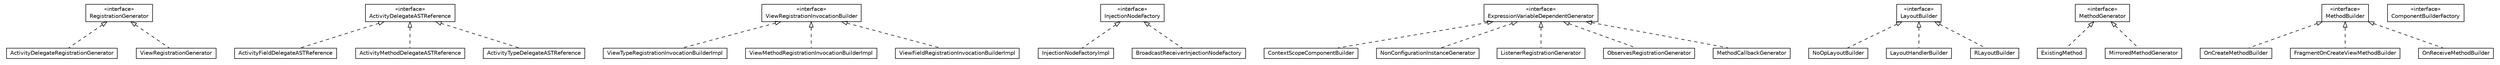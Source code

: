 #!/usr/local/bin/dot
#
# Class diagram 
# Generated by UMLGraph version 5.1 (http://www.umlgraph.org/)
#

digraph G {
	edge [fontname="Helvetica",fontsize=10,labelfontname="Helvetica",labelfontsize=10];
	node [fontname="Helvetica",fontsize=10,shape=plaintext];
	nodesep=0.25;
	ranksep=0.5;
	// org.androidtransfuse.gen.componentBuilder.RegistrationGenerator
	c8411 [label=<<table title="org.androidtransfuse.gen.componentBuilder.RegistrationGenerator" border="0" cellborder="1" cellspacing="0" cellpadding="2" port="p" href="./RegistrationGenerator.html">
		<tr><td><table border="0" cellspacing="0" cellpadding="1">
<tr><td align="center" balign="center"> &#171;interface&#187; </td></tr>
<tr><td align="center" balign="center"> RegistrationGenerator </td></tr>
		</table></td></tr>
		</table>>, fontname="Helvetica", fontcolor="black", fontsize=10.0];
	// org.androidtransfuse.gen.componentBuilder.ActivityFieldDelegateASTReference
	c8412 [label=<<table title="org.androidtransfuse.gen.componentBuilder.ActivityFieldDelegateASTReference" border="0" cellborder="1" cellspacing="0" cellpadding="2" port="p" href="./ActivityFieldDelegateASTReference.html">
		<tr><td><table border="0" cellspacing="0" cellpadding="1">
<tr><td align="center" balign="center"> ActivityFieldDelegateASTReference </td></tr>
		</table></td></tr>
		</table>>, fontname="Helvetica", fontcolor="black", fontsize=10.0];
	// org.androidtransfuse.gen.componentBuilder.ViewRegistrationInvocationBuilder
	c8413 [label=<<table title="org.androidtransfuse.gen.componentBuilder.ViewRegistrationInvocationBuilder" border="0" cellborder="1" cellspacing="0" cellpadding="2" port="p" href="./ViewRegistrationInvocationBuilder.html">
		<tr><td><table border="0" cellspacing="0" cellpadding="1">
<tr><td align="center" balign="center"> &#171;interface&#187; </td></tr>
<tr><td align="center" balign="center"> ViewRegistrationInvocationBuilder </td></tr>
		</table></td></tr>
		</table>>, fontname="Helvetica", fontcolor="black", fontsize=10.0];
	// org.androidtransfuse.gen.componentBuilder.InjectionNodeFactoryImpl
	c8414 [label=<<table title="org.androidtransfuse.gen.componentBuilder.InjectionNodeFactoryImpl" border="0" cellborder="1" cellspacing="0" cellpadding="2" port="p" href="./InjectionNodeFactoryImpl.html">
		<tr><td><table border="0" cellspacing="0" cellpadding="1">
<tr><td align="center" balign="center"> InjectionNodeFactoryImpl </td></tr>
		</table></td></tr>
		</table>>, fontname="Helvetica", fontcolor="black", fontsize=10.0];
	// org.androidtransfuse.gen.componentBuilder.ContextScopeComponentBuilder
	c8415 [label=<<table title="org.androidtransfuse.gen.componentBuilder.ContextScopeComponentBuilder" border="0" cellborder="1" cellspacing="0" cellpadding="2" port="p" href="./ContextScopeComponentBuilder.html">
		<tr><td><table border="0" cellspacing="0" cellpadding="1">
<tr><td align="center" balign="center"> ContextScopeComponentBuilder </td></tr>
		</table></td></tr>
		</table>>, fontname="Helvetica", fontcolor="black", fontsize=10.0];
	// org.androidtransfuse.gen.componentBuilder.NoOpLayoutBuilder
	c8416 [label=<<table title="org.androidtransfuse.gen.componentBuilder.NoOpLayoutBuilder" border="0" cellborder="1" cellspacing="0" cellpadding="2" port="p" href="./NoOpLayoutBuilder.html">
		<tr><td><table border="0" cellspacing="0" cellpadding="1">
<tr><td align="center" balign="center"> NoOpLayoutBuilder </td></tr>
		</table></td></tr>
		</table>>, fontname="Helvetica", fontcolor="black", fontsize=10.0];
	// org.androidtransfuse.gen.componentBuilder.ActivityDelegateRegistrationGenerator
	c8417 [label=<<table title="org.androidtransfuse.gen.componentBuilder.ActivityDelegateRegistrationGenerator" border="0" cellborder="1" cellspacing="0" cellpadding="2" port="p" href="./ActivityDelegateRegistrationGenerator.html">
		<tr><td><table border="0" cellspacing="0" cellpadding="1">
<tr><td align="center" balign="center"> ActivityDelegateRegistrationGenerator </td></tr>
		</table></td></tr>
		</table>>, fontname="Helvetica", fontcolor="black", fontsize=10.0];
	// org.androidtransfuse.gen.componentBuilder.InjectionNodeFactory
	c8418 [label=<<table title="org.androidtransfuse.gen.componentBuilder.InjectionNodeFactory" border="0" cellborder="1" cellspacing="0" cellpadding="2" port="p" href="./InjectionNodeFactory.html">
		<tr><td><table border="0" cellspacing="0" cellpadding="1">
<tr><td align="center" balign="center"> &#171;interface&#187; </td></tr>
<tr><td align="center" balign="center"> InjectionNodeFactory </td></tr>
		</table></td></tr>
		</table>>, fontname="Helvetica", fontcolor="black", fontsize=10.0];
	// org.androidtransfuse.gen.componentBuilder.ViewTypeRegistrationInvocationBuilderImpl
	c8419 [label=<<table title="org.androidtransfuse.gen.componentBuilder.ViewTypeRegistrationInvocationBuilderImpl" border="0" cellborder="1" cellspacing="0" cellpadding="2" port="p" href="./ViewTypeRegistrationInvocationBuilderImpl.html">
		<tr><td><table border="0" cellspacing="0" cellpadding="1">
<tr><td align="center" balign="center"> ViewTypeRegistrationInvocationBuilderImpl </td></tr>
		</table></td></tr>
		</table>>, fontname="Helvetica", fontcolor="black", fontsize=10.0];
	// org.androidtransfuse.gen.componentBuilder.ActivityMethodDelegateASTReference
	c8420 [label=<<table title="org.androidtransfuse.gen.componentBuilder.ActivityMethodDelegateASTReference" border="0" cellborder="1" cellspacing="0" cellpadding="2" port="p" href="./ActivityMethodDelegateASTReference.html">
		<tr><td><table border="0" cellspacing="0" cellpadding="1">
<tr><td align="center" balign="center"> ActivityMethodDelegateASTReference </td></tr>
		</table></td></tr>
		</table>>, fontname="Helvetica", fontcolor="black", fontsize=10.0];
	// org.androidtransfuse.gen.componentBuilder.NonConfigurationInstanceGenerator
	c8421 [label=<<table title="org.androidtransfuse.gen.componentBuilder.NonConfigurationInstanceGenerator" border="0" cellborder="1" cellspacing="0" cellpadding="2" port="p" href="./NonConfigurationInstanceGenerator.html">
		<tr><td><table border="0" cellspacing="0" cellpadding="1">
<tr><td align="center" balign="center"> NonConfigurationInstanceGenerator </td></tr>
		</table></td></tr>
		</table>>, fontname="Helvetica", fontcolor="black", fontsize=10.0];
	// org.androidtransfuse.gen.componentBuilder.LayoutHandlerBuilder
	c8422 [label=<<table title="org.androidtransfuse.gen.componentBuilder.LayoutHandlerBuilder" border="0" cellborder="1" cellspacing="0" cellpadding="2" port="p" href="./LayoutHandlerBuilder.html">
		<tr><td><table border="0" cellspacing="0" cellpadding="1">
<tr><td align="center" balign="center"> LayoutHandlerBuilder </td></tr>
		</table></td></tr>
		</table>>, fontname="Helvetica", fontcolor="black", fontsize=10.0];
	// org.androidtransfuse.gen.componentBuilder.ListenerRegistrationGenerator
	c8423 [label=<<table title="org.androidtransfuse.gen.componentBuilder.ListenerRegistrationGenerator" border="0" cellborder="1" cellspacing="0" cellpadding="2" port="p" href="./ListenerRegistrationGenerator.html">
		<tr><td><table border="0" cellspacing="0" cellpadding="1">
<tr><td align="center" balign="center"> ListenerRegistrationGenerator </td></tr>
		</table></td></tr>
		</table>>, fontname="Helvetica", fontcolor="black", fontsize=10.0];
	// org.androidtransfuse.gen.componentBuilder.MethodGenerator
	c8424 [label=<<table title="org.androidtransfuse.gen.componentBuilder.MethodGenerator" border="0" cellborder="1" cellspacing="0" cellpadding="2" port="p" href="./MethodGenerator.html">
		<tr><td><table border="0" cellspacing="0" cellpadding="1">
<tr><td align="center" balign="center"> &#171;interface&#187; </td></tr>
<tr><td align="center" balign="center"> MethodGenerator </td></tr>
		</table></td></tr>
		</table>>, fontname="Helvetica", fontcolor="black", fontsize=10.0];
	// org.androidtransfuse.gen.componentBuilder.ObservesRegistrationGenerator
	c8425 [label=<<table title="org.androidtransfuse.gen.componentBuilder.ObservesRegistrationGenerator" border="0" cellborder="1" cellspacing="0" cellpadding="2" port="p" href="./ObservesRegistrationGenerator.html">
		<tr><td><table border="0" cellspacing="0" cellpadding="1">
<tr><td align="center" balign="center"> ObservesRegistrationGenerator </td></tr>
		</table></td></tr>
		</table>>, fontname="Helvetica", fontcolor="black", fontsize=10.0];
	// org.androidtransfuse.gen.componentBuilder.ExistingMethod
	c8426 [label=<<table title="org.androidtransfuse.gen.componentBuilder.ExistingMethod" border="0" cellborder="1" cellspacing="0" cellpadding="2" port="p" href="./ExistingMethod.html">
		<tr><td><table border="0" cellspacing="0" cellpadding="1">
<tr><td align="center" balign="center"> ExistingMethod </td></tr>
		</table></td></tr>
		</table>>, fontname="Helvetica", fontcolor="black", fontsize=10.0];
	// org.androidtransfuse.gen.componentBuilder.ActivityDelegateASTReference
	c8427 [label=<<table title="org.androidtransfuse.gen.componentBuilder.ActivityDelegateASTReference" border="0" cellborder="1" cellspacing="0" cellpadding="2" port="p" href="./ActivityDelegateASTReference.html">
		<tr><td><table border="0" cellspacing="0" cellpadding="1">
<tr><td align="center" balign="center"> &#171;interface&#187; </td></tr>
<tr><td align="center" balign="center"> ActivityDelegateASTReference </td></tr>
		</table></td></tr>
		</table>>, fontname="Helvetica", fontcolor="black", fontsize=10.0];
	// org.androidtransfuse.gen.componentBuilder.MethodCallbackGenerator
	c8428 [label=<<table title="org.androidtransfuse.gen.componentBuilder.MethodCallbackGenerator" border="0" cellborder="1" cellspacing="0" cellpadding="2" port="p" href="./MethodCallbackGenerator.html">
		<tr><td><table border="0" cellspacing="0" cellpadding="1">
<tr><td align="center" balign="center"> MethodCallbackGenerator </td></tr>
		</table></td></tr>
		</table>>, fontname="Helvetica", fontcolor="black", fontsize=10.0];
	// org.androidtransfuse.gen.componentBuilder.MethodBuilder
	c8429 [label=<<table title="org.androidtransfuse.gen.componentBuilder.MethodBuilder" border="0" cellborder="1" cellspacing="0" cellpadding="2" port="p" href="./MethodBuilder.html">
		<tr><td><table border="0" cellspacing="0" cellpadding="1">
<tr><td align="center" balign="center"> &#171;interface&#187; </td></tr>
<tr><td align="center" balign="center"> MethodBuilder </td></tr>
		</table></td></tr>
		</table>>, fontname="Helvetica", fontcolor="black", fontsize=10.0];
	// org.androidtransfuse.gen.componentBuilder.ActivityTypeDelegateASTReference
	c8430 [label=<<table title="org.androidtransfuse.gen.componentBuilder.ActivityTypeDelegateASTReference" border="0" cellborder="1" cellspacing="0" cellpadding="2" port="p" href="./ActivityTypeDelegateASTReference.html">
		<tr><td><table border="0" cellspacing="0" cellpadding="1">
<tr><td align="center" balign="center"> ActivityTypeDelegateASTReference </td></tr>
		</table></td></tr>
		</table>>, fontname="Helvetica", fontcolor="black", fontsize=10.0];
	// org.androidtransfuse.gen.componentBuilder.ExpressionVariableDependentGenerator
	c8431 [label=<<table title="org.androidtransfuse.gen.componentBuilder.ExpressionVariableDependentGenerator" border="0" cellborder="1" cellspacing="0" cellpadding="2" port="p" href="./ExpressionVariableDependentGenerator.html">
		<tr><td><table border="0" cellspacing="0" cellpadding="1">
<tr><td align="center" balign="center"> &#171;interface&#187; </td></tr>
<tr><td align="center" balign="center"> ExpressionVariableDependentGenerator </td></tr>
		</table></td></tr>
		</table>>, fontname="Helvetica", fontcolor="black", fontsize=10.0];
	// org.androidtransfuse.gen.componentBuilder.MirroredMethodGenerator
	c8432 [label=<<table title="org.androidtransfuse.gen.componentBuilder.MirroredMethodGenerator" border="0" cellborder="1" cellspacing="0" cellpadding="2" port="p" href="./MirroredMethodGenerator.html">
		<tr><td><table border="0" cellspacing="0" cellpadding="1">
<tr><td align="center" balign="center"> MirroredMethodGenerator </td></tr>
		</table></td></tr>
		</table>>, fontname="Helvetica", fontcolor="black", fontsize=10.0];
	// org.androidtransfuse.gen.componentBuilder.OnCreateMethodBuilder
	c8433 [label=<<table title="org.androidtransfuse.gen.componentBuilder.OnCreateMethodBuilder" border="0" cellborder="1" cellspacing="0" cellpadding="2" port="p" href="./OnCreateMethodBuilder.html">
		<tr><td><table border="0" cellspacing="0" cellpadding="1">
<tr><td align="center" balign="center"> OnCreateMethodBuilder </td></tr>
		</table></td></tr>
		</table>>, fontname="Helvetica", fontcolor="black", fontsize=10.0];
	// org.androidtransfuse.gen.componentBuilder.ComponentBuilderFactory
	c8434 [label=<<table title="org.androidtransfuse.gen.componentBuilder.ComponentBuilderFactory" border="0" cellborder="1" cellspacing="0" cellpadding="2" port="p" href="./ComponentBuilderFactory.html">
		<tr><td><table border="0" cellspacing="0" cellpadding="1">
<tr><td align="center" balign="center"> &#171;interface&#187; </td></tr>
<tr><td align="center" balign="center"> ComponentBuilderFactory </td></tr>
		</table></td></tr>
		</table>>, fontname="Helvetica", fontcolor="black", fontsize=10.0];
	// org.androidtransfuse.gen.componentBuilder.ViewRegistrationGenerator
	c8435 [label=<<table title="org.androidtransfuse.gen.componentBuilder.ViewRegistrationGenerator" border="0" cellborder="1" cellspacing="0" cellpadding="2" port="p" href="./ViewRegistrationGenerator.html">
		<tr><td><table border="0" cellspacing="0" cellpadding="1">
<tr><td align="center" balign="center"> ViewRegistrationGenerator </td></tr>
		</table></td></tr>
		</table>>, fontname="Helvetica", fontcolor="black", fontsize=10.0];
	// org.androidtransfuse.gen.componentBuilder.ViewMethodRegistrationInvocationBuilderImpl
	c8436 [label=<<table title="org.androidtransfuse.gen.componentBuilder.ViewMethodRegistrationInvocationBuilderImpl" border="0" cellborder="1" cellspacing="0" cellpadding="2" port="p" href="./ViewMethodRegistrationInvocationBuilderImpl.html">
		<tr><td><table border="0" cellspacing="0" cellpadding="1">
<tr><td align="center" balign="center"> ViewMethodRegistrationInvocationBuilderImpl </td></tr>
		</table></td></tr>
		</table>>, fontname="Helvetica", fontcolor="black", fontsize=10.0];
	// org.androidtransfuse.gen.componentBuilder.ViewFieldRegistrationInvocationBuilderImpl
	c8437 [label=<<table title="org.androidtransfuse.gen.componentBuilder.ViewFieldRegistrationInvocationBuilderImpl" border="0" cellborder="1" cellspacing="0" cellpadding="2" port="p" href="./ViewFieldRegistrationInvocationBuilderImpl.html">
		<tr><td><table border="0" cellspacing="0" cellpadding="1">
<tr><td align="center" balign="center"> ViewFieldRegistrationInvocationBuilderImpl </td></tr>
		</table></td></tr>
		</table>>, fontname="Helvetica", fontcolor="black", fontsize=10.0];
	// org.androidtransfuse.gen.componentBuilder.FragmentOnCreateViewMethodBuilder
	c8438 [label=<<table title="org.androidtransfuse.gen.componentBuilder.FragmentOnCreateViewMethodBuilder" border="0" cellborder="1" cellspacing="0" cellpadding="2" port="p" href="./FragmentOnCreateViewMethodBuilder.html">
		<tr><td><table border="0" cellspacing="0" cellpadding="1">
<tr><td align="center" balign="center"> FragmentOnCreateViewMethodBuilder </td></tr>
		</table></td></tr>
		</table>>, fontname="Helvetica", fontcolor="black", fontsize=10.0];
	// org.androidtransfuse.gen.componentBuilder.RLayoutBuilder
	c8439 [label=<<table title="org.androidtransfuse.gen.componentBuilder.RLayoutBuilder" border="0" cellborder="1" cellspacing="0" cellpadding="2" port="p" href="./RLayoutBuilder.html">
		<tr><td><table border="0" cellspacing="0" cellpadding="1">
<tr><td align="center" balign="center"> RLayoutBuilder </td></tr>
		</table></td></tr>
		</table>>, fontname="Helvetica", fontcolor="black", fontsize=10.0];
	// org.androidtransfuse.gen.componentBuilder.OnReceiveMethodBuilder
	c8440 [label=<<table title="org.androidtransfuse.gen.componentBuilder.OnReceiveMethodBuilder" border="0" cellborder="1" cellspacing="0" cellpadding="2" port="p" href="./OnReceiveMethodBuilder.html">
		<tr><td><table border="0" cellspacing="0" cellpadding="1">
<tr><td align="center" balign="center"> OnReceiveMethodBuilder </td></tr>
		</table></td></tr>
		</table>>, fontname="Helvetica", fontcolor="black", fontsize=10.0];
	// org.androidtransfuse.gen.componentBuilder.BroadcastReceiverInjectionNodeFactory
	c8441 [label=<<table title="org.androidtransfuse.gen.componentBuilder.BroadcastReceiverInjectionNodeFactory" border="0" cellborder="1" cellspacing="0" cellpadding="2" port="p" href="./BroadcastReceiverInjectionNodeFactory.html">
		<tr><td><table border="0" cellspacing="0" cellpadding="1">
<tr><td align="center" balign="center"> BroadcastReceiverInjectionNodeFactory </td></tr>
		</table></td></tr>
		</table>>, fontname="Helvetica", fontcolor="black", fontsize=10.0];
	// org.androidtransfuse.gen.componentBuilder.LayoutBuilder
	c8442 [label=<<table title="org.androidtransfuse.gen.componentBuilder.LayoutBuilder" border="0" cellborder="1" cellspacing="0" cellpadding="2" port="p" href="./LayoutBuilder.html">
		<tr><td><table border="0" cellspacing="0" cellpadding="1">
<tr><td align="center" balign="center"> &#171;interface&#187; </td></tr>
<tr><td align="center" balign="center"> LayoutBuilder </td></tr>
		</table></td></tr>
		</table>>, fontname="Helvetica", fontcolor="black", fontsize=10.0];
	//org.androidtransfuse.gen.componentBuilder.ActivityFieldDelegateASTReference implements org.androidtransfuse.gen.componentBuilder.ActivityDelegateASTReference
	c8427:p -> c8412:p [dir=back,arrowtail=empty,style=dashed];
	//org.androidtransfuse.gen.componentBuilder.InjectionNodeFactoryImpl implements org.androidtransfuse.gen.componentBuilder.InjectionNodeFactory
	c8418:p -> c8414:p [dir=back,arrowtail=empty,style=dashed];
	//org.androidtransfuse.gen.componentBuilder.ContextScopeComponentBuilder implements org.androidtransfuse.gen.componentBuilder.ExpressionVariableDependentGenerator
	c8431:p -> c8415:p [dir=back,arrowtail=empty,style=dashed];
	//org.androidtransfuse.gen.componentBuilder.NoOpLayoutBuilder implements org.androidtransfuse.gen.componentBuilder.LayoutBuilder
	c8442:p -> c8416:p [dir=back,arrowtail=empty,style=dashed];
	//org.androidtransfuse.gen.componentBuilder.ActivityDelegateRegistrationGenerator implements org.androidtransfuse.gen.componentBuilder.RegistrationGenerator
	c8411:p -> c8417:p [dir=back,arrowtail=empty,style=dashed];
	//org.androidtransfuse.gen.componentBuilder.ViewTypeRegistrationInvocationBuilderImpl implements org.androidtransfuse.gen.componentBuilder.ViewRegistrationInvocationBuilder
	c8413:p -> c8419:p [dir=back,arrowtail=empty,style=dashed];
	//org.androidtransfuse.gen.componentBuilder.ActivityMethodDelegateASTReference implements org.androidtransfuse.gen.componentBuilder.ActivityDelegateASTReference
	c8427:p -> c8420:p [dir=back,arrowtail=empty,style=dashed];
	//org.androidtransfuse.gen.componentBuilder.NonConfigurationInstanceGenerator implements org.androidtransfuse.gen.componentBuilder.ExpressionVariableDependentGenerator
	c8431:p -> c8421:p [dir=back,arrowtail=empty,style=dashed];
	//org.androidtransfuse.gen.componentBuilder.LayoutHandlerBuilder implements org.androidtransfuse.gen.componentBuilder.LayoutBuilder
	c8442:p -> c8422:p [dir=back,arrowtail=empty,style=dashed];
	//org.androidtransfuse.gen.componentBuilder.ListenerRegistrationGenerator implements org.androidtransfuse.gen.componentBuilder.ExpressionVariableDependentGenerator
	c8431:p -> c8423:p [dir=back,arrowtail=empty,style=dashed];
	//org.androidtransfuse.gen.componentBuilder.ObservesRegistrationGenerator implements org.androidtransfuse.gen.componentBuilder.ExpressionVariableDependentGenerator
	c8431:p -> c8425:p [dir=back,arrowtail=empty,style=dashed];
	//org.androidtransfuse.gen.componentBuilder.ExistingMethod implements org.androidtransfuse.gen.componentBuilder.MethodGenerator
	c8424:p -> c8426:p [dir=back,arrowtail=empty,style=dashed];
	//org.androidtransfuse.gen.componentBuilder.MethodCallbackGenerator implements org.androidtransfuse.gen.componentBuilder.ExpressionVariableDependentGenerator
	c8431:p -> c8428:p [dir=back,arrowtail=empty,style=dashed];
	//org.androidtransfuse.gen.componentBuilder.ActivityTypeDelegateASTReference implements org.androidtransfuse.gen.componentBuilder.ActivityDelegateASTReference
	c8427:p -> c8430:p [dir=back,arrowtail=empty,style=dashed];
	//org.androidtransfuse.gen.componentBuilder.MirroredMethodGenerator implements org.androidtransfuse.gen.componentBuilder.MethodGenerator
	c8424:p -> c8432:p [dir=back,arrowtail=empty,style=dashed];
	//org.androidtransfuse.gen.componentBuilder.OnCreateMethodBuilder implements org.androidtransfuse.gen.componentBuilder.MethodBuilder
	c8429:p -> c8433:p [dir=back,arrowtail=empty,style=dashed];
	//org.androidtransfuse.gen.componentBuilder.ViewRegistrationGenerator implements org.androidtransfuse.gen.componentBuilder.RegistrationGenerator
	c8411:p -> c8435:p [dir=back,arrowtail=empty,style=dashed];
	//org.androidtransfuse.gen.componentBuilder.ViewMethodRegistrationInvocationBuilderImpl implements org.androidtransfuse.gen.componentBuilder.ViewRegistrationInvocationBuilder
	c8413:p -> c8436:p [dir=back,arrowtail=empty,style=dashed];
	//org.androidtransfuse.gen.componentBuilder.ViewFieldRegistrationInvocationBuilderImpl implements org.androidtransfuse.gen.componentBuilder.ViewRegistrationInvocationBuilder
	c8413:p -> c8437:p [dir=back,arrowtail=empty,style=dashed];
	//org.androidtransfuse.gen.componentBuilder.FragmentOnCreateViewMethodBuilder implements org.androidtransfuse.gen.componentBuilder.MethodBuilder
	c8429:p -> c8438:p [dir=back,arrowtail=empty,style=dashed];
	//org.androidtransfuse.gen.componentBuilder.RLayoutBuilder implements org.androidtransfuse.gen.componentBuilder.LayoutBuilder
	c8442:p -> c8439:p [dir=back,arrowtail=empty,style=dashed];
	//org.androidtransfuse.gen.componentBuilder.OnReceiveMethodBuilder implements org.androidtransfuse.gen.componentBuilder.MethodBuilder
	c8429:p -> c8440:p [dir=back,arrowtail=empty,style=dashed];
	//org.androidtransfuse.gen.componentBuilder.BroadcastReceiverInjectionNodeFactory implements org.androidtransfuse.gen.componentBuilder.InjectionNodeFactory
	c8418:p -> c8441:p [dir=back,arrowtail=empty,style=dashed];
}

